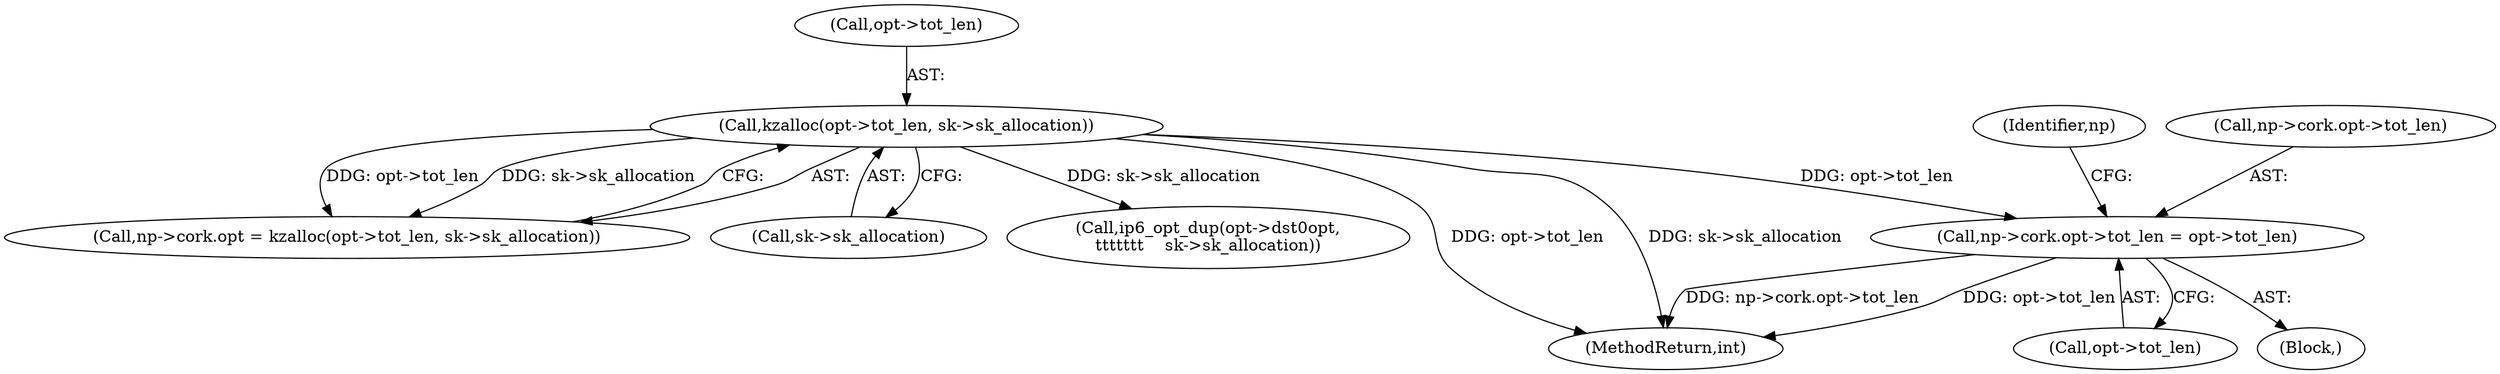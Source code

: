digraph "0_linux_2811ebac2521ceac84f2bdae402455baa6a7fb47@pointer" {
"1000220" [label="(Call,np->cork.opt->tot_len = opt->tot_len)"];
"1000201" [label="(Call,kzalloc(opt->tot_len, sk->sk_allocation))"];
"1000195" [label="(Call,np->cork.opt = kzalloc(opt->tot_len, sk->sk_allocation))"];
"1000205" [label="(Call,sk->sk_allocation)"];
"1000201" [label="(Call,kzalloc(opt->tot_len, sk->sk_allocation))"];
"1001341" [label="(MethodReturn,int)"];
"1000261" [label="(Call,ip6_opt_dup(opt->dst0opt,\n\t\t\t\t\t\t\t    sk->sk_allocation))"];
"1000235" [label="(Identifier,np)"];
"1000221" [label="(Call,np->cork.opt->tot_len)"];
"1000220" [label="(Call,np->cork.opt->tot_len = opt->tot_len)"];
"1000202" [label="(Call,opt->tot_len)"];
"1000184" [label="(Block,)"];
"1000228" [label="(Call,opt->tot_len)"];
"1000220" -> "1000184"  [label="AST: "];
"1000220" -> "1000228"  [label="CFG: "];
"1000221" -> "1000220"  [label="AST: "];
"1000228" -> "1000220"  [label="AST: "];
"1000235" -> "1000220"  [label="CFG: "];
"1000220" -> "1001341"  [label="DDG: np->cork.opt->tot_len"];
"1000220" -> "1001341"  [label="DDG: opt->tot_len"];
"1000201" -> "1000220"  [label="DDG: opt->tot_len"];
"1000201" -> "1000195"  [label="AST: "];
"1000201" -> "1000205"  [label="CFG: "];
"1000202" -> "1000201"  [label="AST: "];
"1000205" -> "1000201"  [label="AST: "];
"1000195" -> "1000201"  [label="CFG: "];
"1000201" -> "1001341"  [label="DDG: sk->sk_allocation"];
"1000201" -> "1001341"  [label="DDG: opt->tot_len"];
"1000201" -> "1000195"  [label="DDG: opt->tot_len"];
"1000201" -> "1000195"  [label="DDG: sk->sk_allocation"];
"1000201" -> "1000261"  [label="DDG: sk->sk_allocation"];
}

